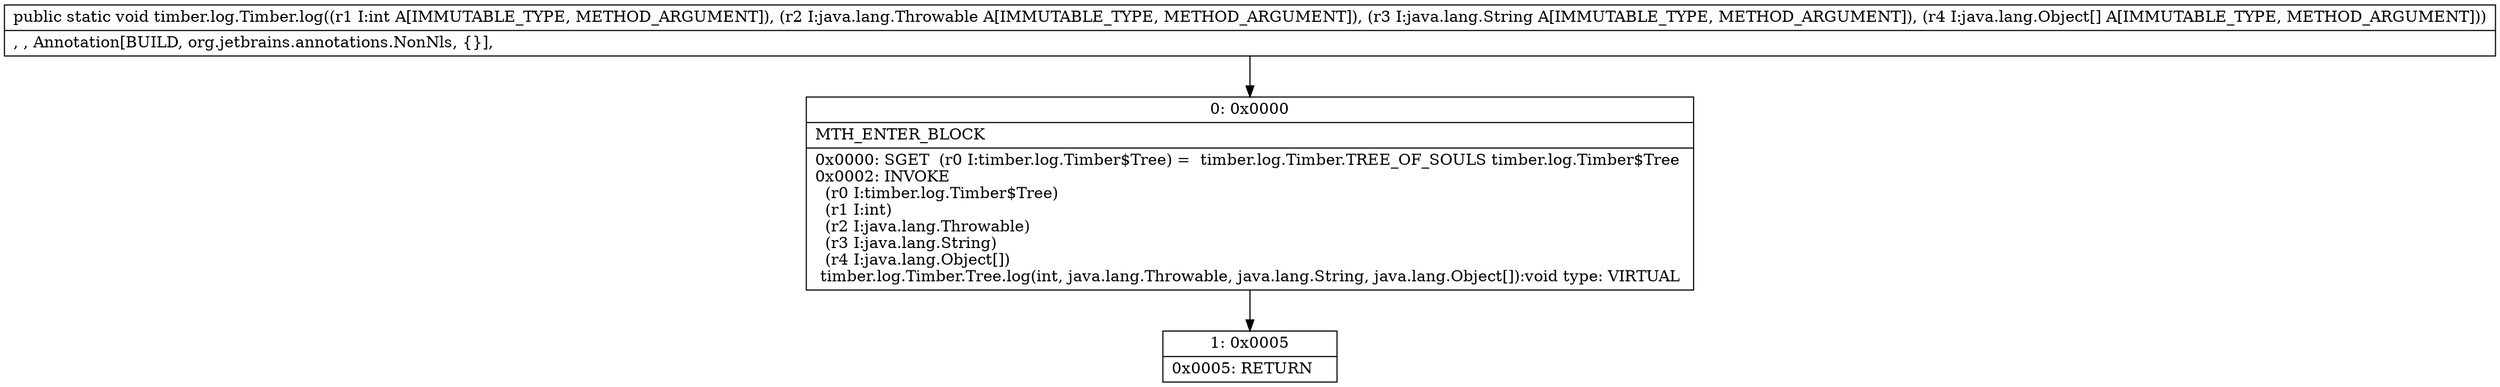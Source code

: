 digraph "CFG fortimber.log.Timber.log(ILjava\/lang\/Throwable;Ljava\/lang\/String;[Ljava\/lang\/Object;)V" {
Node_0 [shape=record,label="{0\:\ 0x0000|MTH_ENTER_BLOCK\l|0x0000: SGET  (r0 I:timber.log.Timber$Tree) =  timber.log.Timber.TREE_OF_SOULS timber.log.Timber$Tree \l0x0002: INVOKE  \l  (r0 I:timber.log.Timber$Tree)\l  (r1 I:int)\l  (r2 I:java.lang.Throwable)\l  (r3 I:java.lang.String)\l  (r4 I:java.lang.Object[])\l timber.log.Timber.Tree.log(int, java.lang.Throwable, java.lang.String, java.lang.Object[]):void type: VIRTUAL \l}"];
Node_1 [shape=record,label="{1\:\ 0x0005|0x0005: RETURN   \l}"];
MethodNode[shape=record,label="{public static void timber.log.Timber.log((r1 I:int A[IMMUTABLE_TYPE, METHOD_ARGUMENT]), (r2 I:java.lang.Throwable A[IMMUTABLE_TYPE, METHOD_ARGUMENT]), (r3 I:java.lang.String A[IMMUTABLE_TYPE, METHOD_ARGUMENT]), (r4 I:java.lang.Object[] A[IMMUTABLE_TYPE, METHOD_ARGUMENT]))  | , , Annotation[BUILD, org.jetbrains.annotations.NonNls, \{\}], \l}"];
MethodNode -> Node_0;
Node_0 -> Node_1;
}

